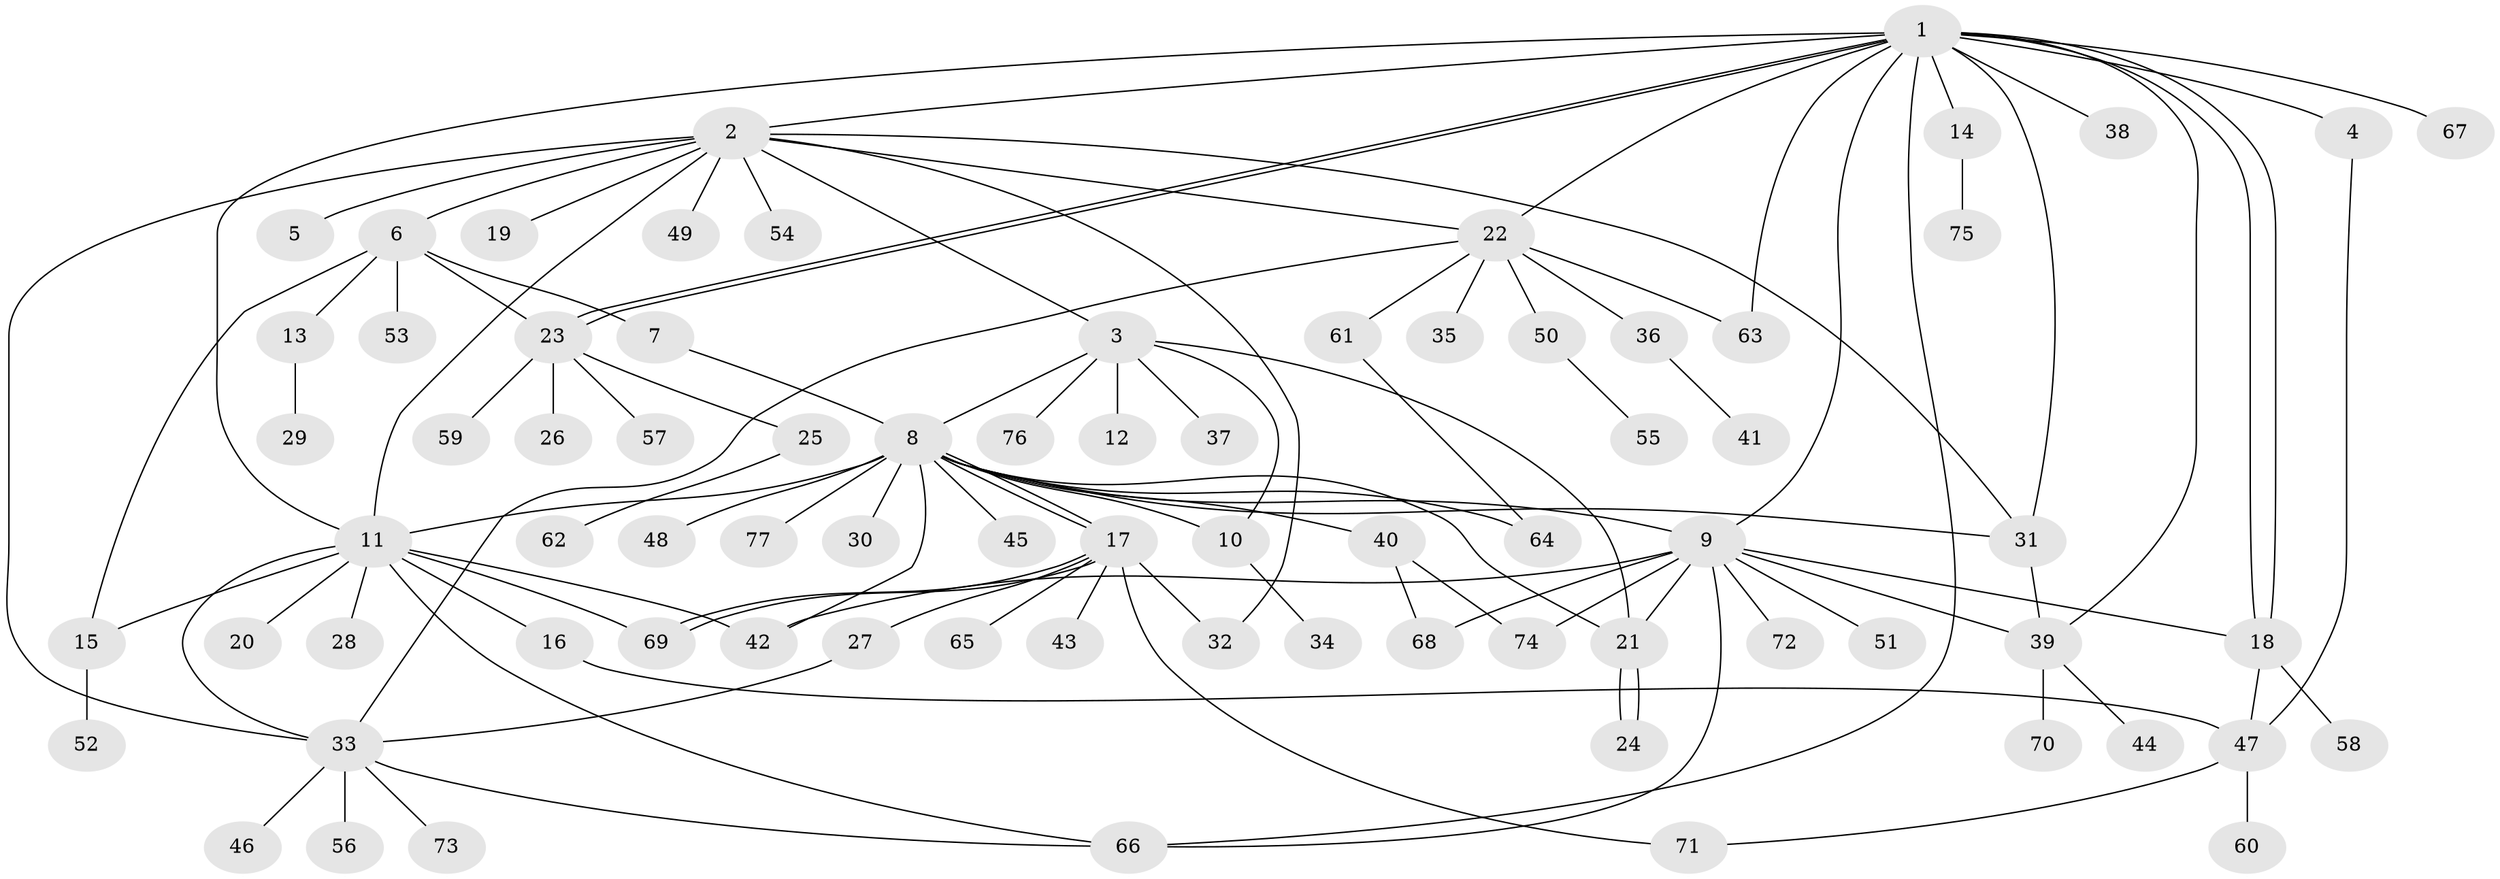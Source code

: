 // coarse degree distribution, {11: 0.0425531914893617, 6: 0.0425531914893617, 5: 0.0851063829787234, 2: 0.14893617021276595, 13: 0.02127659574468085, 9: 0.02127659574468085, 1: 0.5106382978723404, 3: 0.0425531914893617, 7: 0.0425531914893617, 4: 0.02127659574468085, 8: 0.02127659574468085}
// Generated by graph-tools (version 1.1) at 2025/50/03/04/25 22:50:42]
// undirected, 77 vertices, 113 edges
graph export_dot {
  node [color=gray90,style=filled];
  1;
  2;
  3;
  4;
  5;
  6;
  7;
  8;
  9;
  10;
  11;
  12;
  13;
  14;
  15;
  16;
  17;
  18;
  19;
  20;
  21;
  22;
  23;
  24;
  25;
  26;
  27;
  28;
  29;
  30;
  31;
  32;
  33;
  34;
  35;
  36;
  37;
  38;
  39;
  40;
  41;
  42;
  43;
  44;
  45;
  46;
  47;
  48;
  49;
  50;
  51;
  52;
  53;
  54;
  55;
  56;
  57;
  58;
  59;
  60;
  61;
  62;
  63;
  64;
  65;
  66;
  67;
  68;
  69;
  70;
  71;
  72;
  73;
  74;
  75;
  76;
  77;
  1 -- 2;
  1 -- 4;
  1 -- 9;
  1 -- 11;
  1 -- 14;
  1 -- 18;
  1 -- 18;
  1 -- 22;
  1 -- 23;
  1 -- 23;
  1 -- 31;
  1 -- 38;
  1 -- 39;
  1 -- 63;
  1 -- 66;
  1 -- 67;
  2 -- 3;
  2 -- 5;
  2 -- 6;
  2 -- 11;
  2 -- 19;
  2 -- 22;
  2 -- 31;
  2 -- 32;
  2 -- 33;
  2 -- 49;
  2 -- 54;
  3 -- 8;
  3 -- 10;
  3 -- 12;
  3 -- 21;
  3 -- 37;
  3 -- 76;
  4 -- 47;
  6 -- 7;
  6 -- 13;
  6 -- 15;
  6 -- 23;
  6 -- 53;
  7 -- 8;
  8 -- 9;
  8 -- 10;
  8 -- 11;
  8 -- 17;
  8 -- 17;
  8 -- 21;
  8 -- 30;
  8 -- 31;
  8 -- 40;
  8 -- 42;
  8 -- 45;
  8 -- 48;
  8 -- 64;
  8 -- 77;
  9 -- 18;
  9 -- 21;
  9 -- 39;
  9 -- 42;
  9 -- 51;
  9 -- 66;
  9 -- 68;
  9 -- 72;
  9 -- 74;
  10 -- 34;
  11 -- 15;
  11 -- 16;
  11 -- 20;
  11 -- 28;
  11 -- 33;
  11 -- 42;
  11 -- 66;
  11 -- 69;
  13 -- 29;
  14 -- 75;
  15 -- 52;
  16 -- 47;
  17 -- 27;
  17 -- 32;
  17 -- 43;
  17 -- 65;
  17 -- 69;
  17 -- 69;
  17 -- 71;
  18 -- 47;
  18 -- 58;
  21 -- 24;
  21 -- 24;
  22 -- 33;
  22 -- 35;
  22 -- 36;
  22 -- 50;
  22 -- 61;
  22 -- 63;
  23 -- 25;
  23 -- 26;
  23 -- 57;
  23 -- 59;
  25 -- 62;
  27 -- 33;
  31 -- 39;
  33 -- 46;
  33 -- 56;
  33 -- 66;
  33 -- 73;
  36 -- 41;
  39 -- 44;
  39 -- 70;
  40 -- 68;
  40 -- 74;
  47 -- 60;
  47 -- 71;
  50 -- 55;
  61 -- 64;
}
